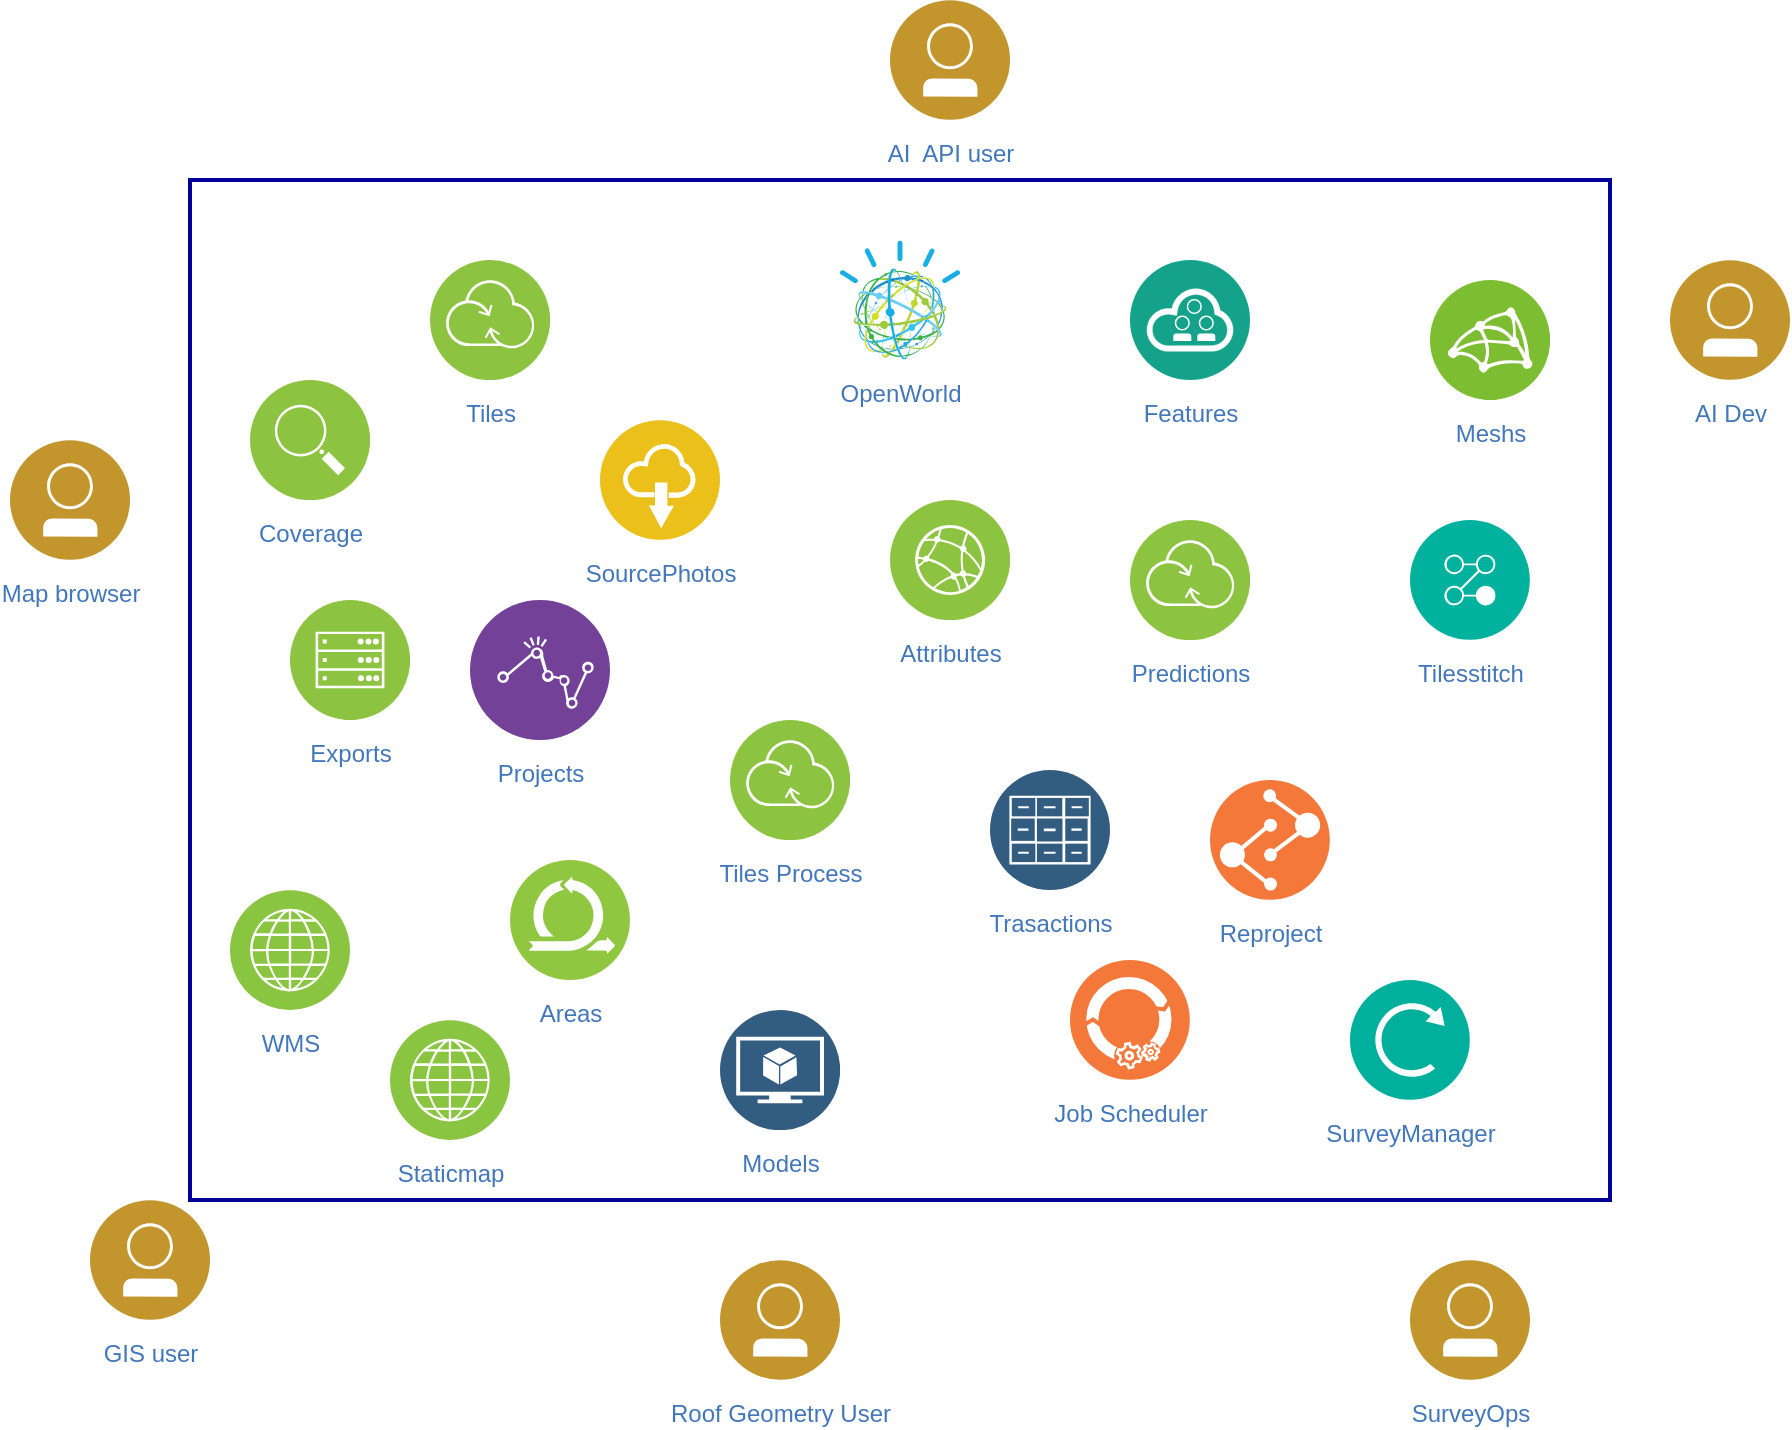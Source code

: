 <mxfile version="14.6.13" type="device"><diagram id="JLTNrQ8mLUz0NmMKvN7c" name="Page-1"><mxGraphModel dx="1350" dy="816" grid="1" gridSize="10" guides="1" tooltips="1" connect="1" arrows="1" fold="1" page="1" pageScale="1" pageWidth="827" pageHeight="1169" math="0" shadow="0"><root><mxCell id="0"/><mxCell id="1" parent="0"/><mxCell id="0J4VuVv8Q7UBGVumV4Hl-111" value="" style="rounded=0;whiteSpace=wrap;html=1;strokeWidth=2;strokeColor=#000099;" vertex="1" parent="1"><mxGeometry x="100" y="110" width="710" height="510" as="geometry"/></mxCell><mxCell id="0J4VuVv8Q7UBGVumV4Hl-112" value="Map browser" style="aspect=fixed;perimeter=ellipsePerimeter;html=1;align=center;shadow=0;dashed=0;image;image=img/lib/ibm/users/user.svg;strokeColor=#FF0000;fillColor=#FFFF66;gradientColor=none;fontColor=#4277BB;labelBackgroundColor=#ffffff;fontSize=12;spacingTop=3;" vertex="1" parent="1"><mxGeometry x="10" y="240" width="60" height="60" as="geometry"/></mxCell><mxCell id="0J4VuVv8Q7UBGVumV4Hl-113" value="Tiles" style="aspect=fixed;perimeter=ellipsePerimeter;html=1;align=center;shadow=0;dashed=0;image;image=img/lib/ibm/infrastructure/transformation_connectivity.svg;strokeColor=#FF0000;fillColor=#FFFF66;gradientColor=none;fontColor=#4277BB;labelBackgroundColor=#ffffff;spacingTop=3;" vertex="1" parent="1"><mxGeometry x="220" y="150" width="60" height="60" as="geometry"/></mxCell><mxCell id="0J4VuVv8Q7UBGVumV4Hl-115" value="WMS" style="aspect=fixed;perimeter=ellipsePerimeter;html=1;align=center;shadow=0;dashed=0;fontColor=#4277BB;labelBackgroundColor=#ffffff;fontSize=12;spacingTop=3;image;image=img/lib/ibm/infrastructure/channels.svg;" vertex="1" parent="1"><mxGeometry x="120" y="465" width="60" height="60" as="geometry"/></mxCell><mxCell id="0J4VuVv8Q7UBGVumV4Hl-116" value="SourcePhotos" style="aspect=fixed;perimeter=ellipsePerimeter;html=1;align=center;shadow=0;dashed=0;image;image=img/lib/ibm/applications/saas_applications.svg;strokeColor=#FF0000;fillColor=#FFFF66;gradientColor=none;fontColor=#4277BB;labelBackgroundColor=#ffffff;spacingTop=3;" vertex="1" parent="1"><mxGeometry x="305" y="230" width="60" height="60" as="geometry"/></mxCell><mxCell id="0J4VuVv8Q7UBGVumV4Hl-117" value="Projects" style="aspect=fixed;perimeter=ellipsePerimeter;html=1;align=center;shadow=0;dashed=0;image;image=img/lib/ibm/analytics/analytics.svg;strokeColor=#FF0000;fillColor=#FFFF66;gradientColor=none;fontColor=#4277BB;labelBackgroundColor=#ffffff;spacingTop=3;" vertex="1" parent="1"><mxGeometry x="240" y="320" width="70" height="70" as="geometry"/></mxCell><mxCell id="0J4VuVv8Q7UBGVumV4Hl-118" value="Models" style="aspect=fixed;perimeter=ellipsePerimeter;html=1;align=center;shadow=0;dashed=0;fontColor=#4277BB;labelBackgroundColor=#ffffff;fontSize=12;spacingTop=3;image;image=img/lib/ibm/data/model.svg;" vertex="1" parent="1"><mxGeometry x="365" y="525" width="60" height="60" as="geometry"/></mxCell><mxCell id="0J4VuVv8Q7UBGVumV4Hl-119" value="Meshs" style="aspect=fixed;perimeter=ellipsePerimeter;html=1;align=center;shadow=0;dashed=0;fontColor=#4277BB;labelBackgroundColor=#ffffff;fontSize=12;spacingTop=3;image;image=img/lib/ibm/infrastructure/microservices_mesh.svg;" vertex="1" parent="1"><mxGeometry x="720" y="160" width="60" height="60" as="geometry"/></mxCell><mxCell id="0J4VuVv8Q7UBGVumV4Hl-120" value="Attributes" style="aspect=fixed;perimeter=ellipsePerimeter;html=1;align=center;shadow=0;dashed=0;fontColor=#4277BB;labelBackgroundColor=#ffffff;fontSize=12;spacingTop=3;image;image=img/lib/ibm/infrastructure/edge_services.svg;" vertex="1" parent="1"><mxGeometry x="450" y="270" width="60" height="60" as="geometry"/></mxCell><mxCell id="0J4VuVv8Q7UBGVumV4Hl-122" value="OpenWorld" style="aspect=fixed;perimeter=ellipsePerimeter;html=1;align=center;shadow=0;dashed=0;fontColor=#4277BB;labelBackgroundColor=#ffffff;fontSize=12;spacingTop=3;image;image=img/lib/ibm/miscellaneous/cognitive_services.svg;" vertex="1" parent="1"><mxGeometry x="425" y="140" width="60" height="60" as="geometry"/></mxCell><mxCell id="0J4VuVv8Q7UBGVumV4Hl-123" value="Coverage" style="aspect=fixed;perimeter=ellipsePerimeter;html=1;align=center;shadow=0;dashed=0;fontColor=#4277BB;labelBackgroundColor=#ffffff;fontSize=12;spacingTop=3;image;image=img/lib/ibm/infrastructure/service_discovery_configuration.svg;" vertex="1" parent="1"><mxGeometry x="130" y="210" width="60" height="60" as="geometry"/></mxCell><mxCell id="0J4VuVv8Q7UBGVumV4Hl-124" value="Features" style="aspect=fixed;perimeter=ellipsePerimeter;html=1;align=center;shadow=0;dashed=0;fontColor=#4277BB;labelBackgroundColor=#ffffff;fontSize=12;spacingTop=3;image;image=img/lib/ibm/management/cloud_management.svg;" vertex="1" parent="1"><mxGeometry x="570" y="150" width="60" height="60" as="geometry"/></mxCell><mxCell id="0J4VuVv8Q7UBGVumV4Hl-125" value="SurveyManager" style="aspect=fixed;perimeter=ellipsePerimeter;html=1;align=center;shadow=0;dashed=0;fontColor=#4277BB;labelBackgroundColor=#ffffff;fontSize=12;spacingTop=3;image;image=img/lib/ibm/management/push_notifications.svg;" vertex="1" parent="1"><mxGeometry x="680" y="510" width="60" height="60" as="geometry"/></mxCell><mxCell id="0J4VuVv8Q7UBGVumV4Hl-126" value="SurveyOps" style="aspect=fixed;perimeter=ellipsePerimeter;html=1;align=center;shadow=0;dashed=0;image;image=img/lib/ibm/users/user.svg;strokeColor=#FF0000;fillColor=#FFFF66;gradientColor=none;fontColor=#4277BB;labelBackgroundColor=#ffffff;fontSize=12;spacingTop=3;" vertex="1" parent="1"><mxGeometry x="710" y="650" width="60" height="60" as="geometry"/></mxCell><mxCell id="0J4VuVv8Q7UBGVumV4Hl-127" value="AI&amp;nbsp; API user" style="aspect=fixed;perimeter=ellipsePerimeter;html=1;align=center;shadow=0;dashed=0;image;image=img/lib/ibm/users/user.svg;strokeColor=#FF0000;fillColor=#FFFF66;gradientColor=none;fontColor=#4277BB;labelBackgroundColor=#ffffff;fontSize=12;spacingTop=3;" vertex="1" parent="1"><mxGeometry x="450" y="20" width="60" height="60" as="geometry"/></mxCell><mxCell id="0J4VuVv8Q7UBGVumV4Hl-131" value="Roof Geometry User" style="aspect=fixed;perimeter=ellipsePerimeter;html=1;align=center;shadow=0;dashed=0;image;image=img/lib/ibm/users/user.svg;strokeColor=#FF0000;fillColor=#FFFF66;gradientColor=none;fontColor=#4277BB;labelBackgroundColor=#ffffff;fontSize=12;spacingTop=3;" vertex="1" parent="1"><mxGeometry x="365" y="650" width="60" height="60" as="geometry"/></mxCell><mxCell id="0J4VuVv8Q7UBGVumV4Hl-132" value="Staticmap" style="aspect=fixed;perimeter=ellipsePerimeter;html=1;align=center;shadow=0;dashed=0;fontColor=#4277BB;labelBackgroundColor=#ffffff;fontSize=12;spacingTop=3;image;image=img/lib/ibm/infrastructure/channels.svg;" vertex="1" parent="1"><mxGeometry x="200" y="530" width="60" height="60" as="geometry"/></mxCell><mxCell id="0J4VuVv8Q7UBGVumV4Hl-133" value="Tilesstitch" style="aspect=fixed;perimeter=ellipsePerimeter;html=1;align=center;shadow=0;dashed=0;fontColor=#4277BB;labelBackgroundColor=#ffffff;fontSize=12;spacingTop=3;image;image=img/lib/ibm/management/process_management.svg;" vertex="1" parent="1"><mxGeometry x="710" y="280" width="60" height="60" as="geometry"/></mxCell><mxCell id="0J4VuVv8Q7UBGVumV4Hl-134" value="AI Dev" style="aspect=fixed;perimeter=ellipsePerimeter;html=1;align=center;shadow=0;dashed=0;image;image=img/lib/ibm/users/user.svg;strokeColor=#FF0000;fillColor=#FFFF66;gradientColor=none;fontColor=#4277BB;labelBackgroundColor=#ffffff;fontSize=12;spacingTop=3;" vertex="1" parent="1"><mxGeometry x="840" y="150" width="60" height="60" as="geometry"/></mxCell><mxCell id="0J4VuVv8Q7UBGVumV4Hl-135" value="Predictions" style="aspect=fixed;perimeter=ellipsePerimeter;html=1;align=center;shadow=0;dashed=0;fontColor=#4277BB;labelBackgroundColor=#ffffff;fontSize=12;spacingTop=3;image;image=img/lib/ibm/infrastructure/transformation_connectivity.svg;" vertex="1" parent="1"><mxGeometry x="570" y="280" width="60" height="60" as="geometry"/></mxCell><mxCell id="0J4VuVv8Q7UBGVumV4Hl-136" value="GIS user" style="aspect=fixed;perimeter=ellipsePerimeter;html=1;align=center;shadow=0;dashed=0;image;image=img/lib/ibm/users/user.svg;strokeColor=#FF0000;fillColor=#FFFF66;gradientColor=none;fontColor=#4277BB;labelBackgroundColor=#ffffff;fontSize=12;spacingTop=3;" vertex="1" parent="1"><mxGeometry x="50" y="620" width="60" height="60" as="geometry"/></mxCell><mxCell id="0J4VuVv8Q7UBGVumV4Hl-137" value="Exports" style="aspect=fixed;perimeter=ellipsePerimeter;html=1;align=center;shadow=0;dashed=0;fontColor=#4277BB;labelBackgroundColor=#ffffff;fontSize=12;spacingTop=3;image;image=img/lib/ibm/infrastructure/mobile_backend.svg;" vertex="1" parent="1"><mxGeometry x="150" y="320" width="60" height="60" as="geometry"/></mxCell><mxCell id="0J4VuVv8Q7UBGVumV4Hl-138" value="Trasactions" style="aspect=fixed;perimeter=ellipsePerimeter;html=1;align=center;shadow=0;dashed=0;fontColor=#4277BB;labelBackgroundColor=#ffffff;fontSize=12;spacingTop=3;image;image=img/lib/ibm/data/file_repository.svg;" vertex="1" parent="1"><mxGeometry x="500" y="405" width="60" height="60" as="geometry"/></mxCell><mxCell id="0J4VuVv8Q7UBGVumV4Hl-139" value="Reproject" style="aspect=fixed;perimeter=ellipsePerimeter;html=1;align=center;shadow=0;dashed=0;fontColor=#4277BB;labelBackgroundColor=#ffffff;fontSize=12;spacingTop=3;image;image=img/lib/ibm/devops/build_test.svg;" vertex="1" parent="1"><mxGeometry x="610" y="410" width="60" height="60" as="geometry"/></mxCell><mxCell id="0J4VuVv8Q7UBGVumV4Hl-141" value="Job Scheduler" style="aspect=fixed;perimeter=ellipsePerimeter;html=1;align=center;shadow=0;dashed=0;fontColor=#4277BB;labelBackgroundColor=#ffffff;fontSize=12;spacingTop=3;image;image=img/lib/ibm/devops/artifact_management.svg;" vertex="1" parent="1"><mxGeometry x="540" y="500" width="60" height="60" as="geometry"/></mxCell><mxCell id="0J4VuVv8Q7UBGVumV4Hl-142" value="Tiles Process" style="aspect=fixed;perimeter=ellipsePerimeter;html=1;align=center;shadow=0;dashed=0;fontColor=#4277BB;labelBackgroundColor=#ffffff;fontSize=12;spacingTop=3;image;image=img/lib/ibm/infrastructure/transformation_connectivity.svg;" vertex="1" parent="1"><mxGeometry x="370" y="380" width="60" height="60" as="geometry"/></mxCell><mxCell id="0J4VuVv8Q7UBGVumV4Hl-143" value="Areas" style="aspect=fixed;perimeter=ellipsePerimeter;html=1;align=center;shadow=0;dashed=0;fontColor=#4277BB;labelBackgroundColor=#ffffff;fontSize=12;spacingTop=3;image;image=img/lib/ibm/blockchain/communication.svg;" vertex="1" parent="1"><mxGeometry x="260" y="450" width="60" height="60" as="geometry"/></mxCell></root></mxGraphModel></diagram></mxfile>